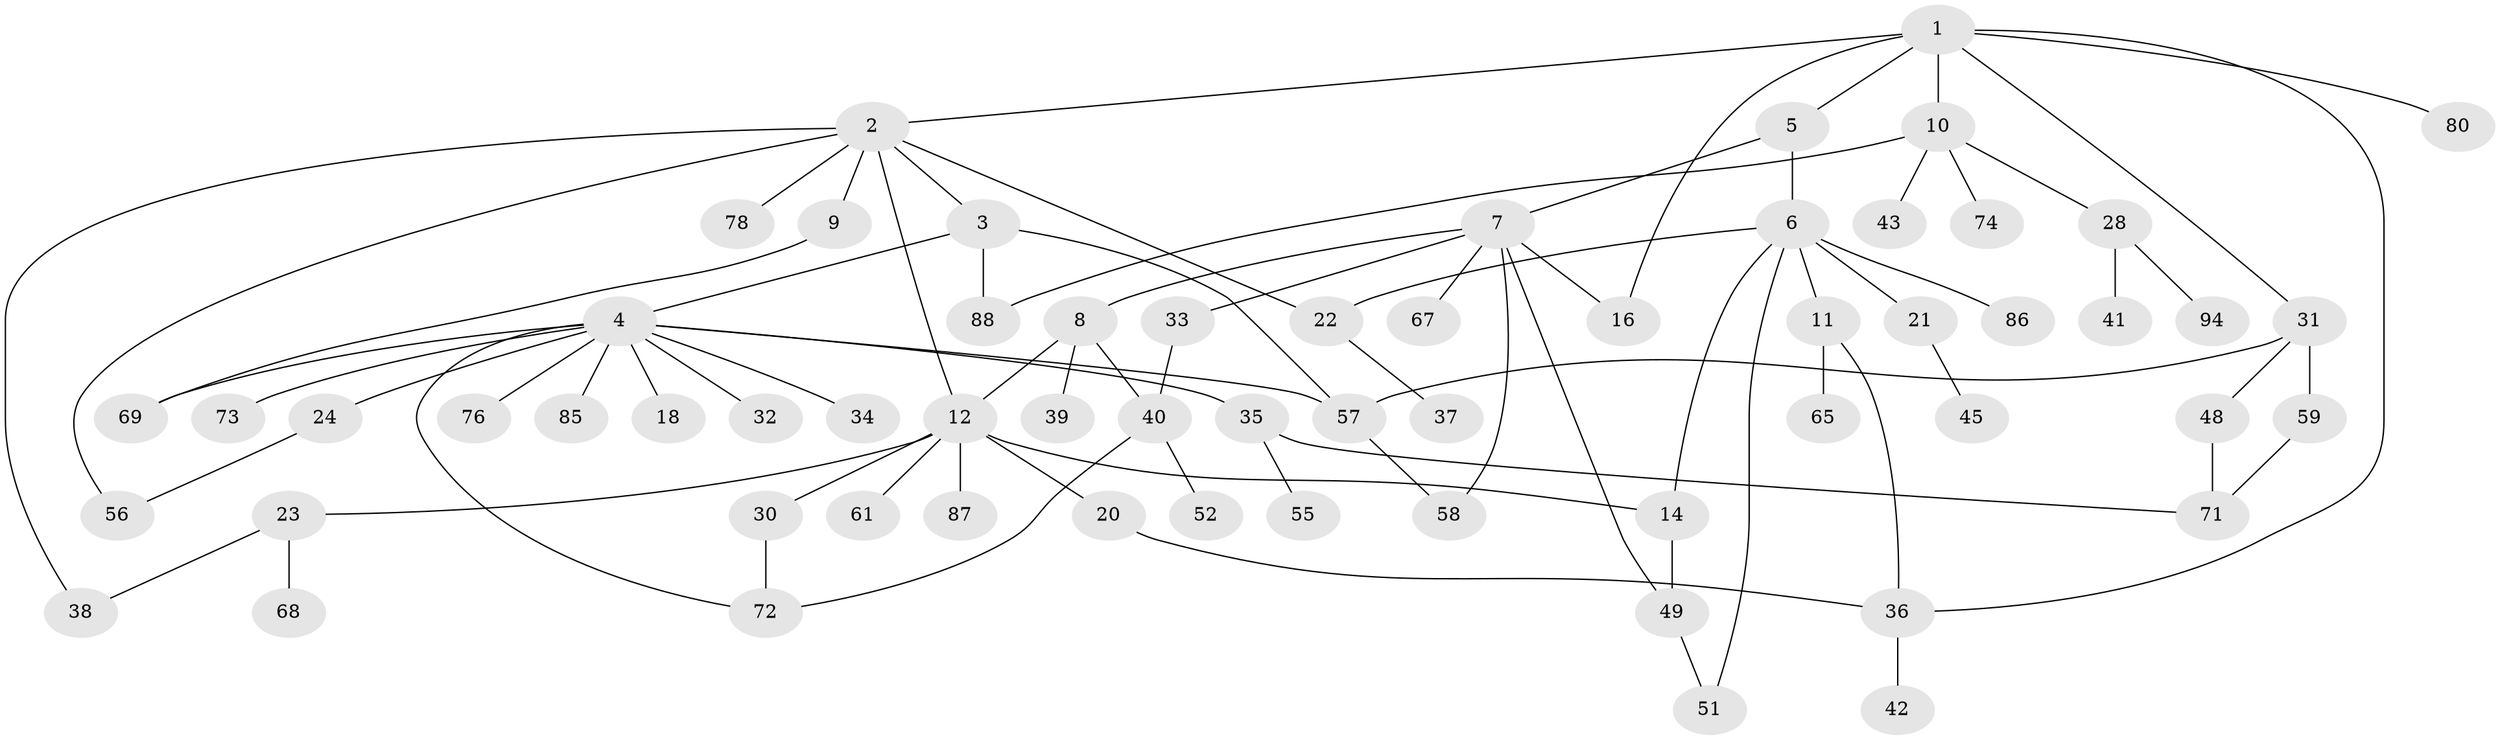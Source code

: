 // Generated by graph-tools (version 1.1) at 2025/51/02/27/25 19:51:38]
// undirected, 62 vertices, 81 edges
graph export_dot {
graph [start="1"]
  node [color=gray90,style=filled];
  1 [super="+13"];
  2 [super="+53"];
  3 [super="+63"];
  4 [super="+25"];
  5 [super="+17"];
  6 [super="+27"];
  7 [super="+15"];
  8 [super="+29"];
  9 [super="+75"];
  10 [super="+19"];
  11 [super="+47"];
  12 [super="+60"];
  14;
  16 [super="+26"];
  18;
  20;
  21 [super="+46"];
  22;
  23 [super="+82"];
  24 [super="+84"];
  28 [super="+81"];
  30 [super="+92"];
  31;
  32;
  33;
  34;
  35 [super="+66"];
  36 [super="+83"];
  37 [super="+50"];
  38 [super="+44"];
  39;
  40 [super="+77"];
  41;
  42;
  43;
  45;
  48 [super="+54"];
  49 [super="+62"];
  51;
  52 [super="+90"];
  55;
  56;
  57 [super="+70"];
  58;
  59 [super="+64"];
  61;
  65;
  67;
  68;
  69;
  71 [super="+91"];
  72 [super="+89"];
  73;
  74 [super="+79"];
  76;
  78 [super="+93"];
  80;
  85;
  86;
  87;
  88;
  94;
  1 -- 2;
  1 -- 5;
  1 -- 10;
  1 -- 31;
  1 -- 16;
  1 -- 80;
  1 -- 36;
  2 -- 3;
  2 -- 9;
  2 -- 12;
  2 -- 22;
  2 -- 38;
  2 -- 78;
  2 -- 56;
  3 -- 4;
  3 -- 88;
  3 -- 57;
  4 -- 18;
  4 -- 24;
  4 -- 32;
  4 -- 69;
  4 -- 72;
  4 -- 34;
  4 -- 35;
  4 -- 85;
  4 -- 73;
  4 -- 76;
  4 -- 57;
  5 -- 6 [weight=2];
  5 -- 7;
  6 -- 11;
  6 -- 21;
  6 -- 51;
  6 -- 22;
  6 -- 86;
  6 -- 14;
  7 -- 8;
  7 -- 33;
  7 -- 49;
  7 -- 58;
  7 -- 67;
  7 -- 16;
  8 -- 12;
  8 -- 39;
  8 -- 40;
  9 -- 69;
  10 -- 28;
  10 -- 74;
  10 -- 88;
  10 -- 43;
  11 -- 65;
  11 -- 36;
  12 -- 14;
  12 -- 20;
  12 -- 23;
  12 -- 30;
  12 -- 87;
  12 -- 61;
  14 -- 49;
  20 -- 36;
  21 -- 45;
  22 -- 37;
  23 -- 68;
  23 -- 38;
  24 -- 56;
  28 -- 41;
  28 -- 94;
  30 -- 72;
  31 -- 48;
  31 -- 57;
  31 -- 59;
  33 -- 40;
  35 -- 55;
  35 -- 71;
  36 -- 42;
  40 -- 52;
  40 -- 72;
  48 -- 71;
  49 -- 51;
  57 -- 58;
  59 -- 71;
}
